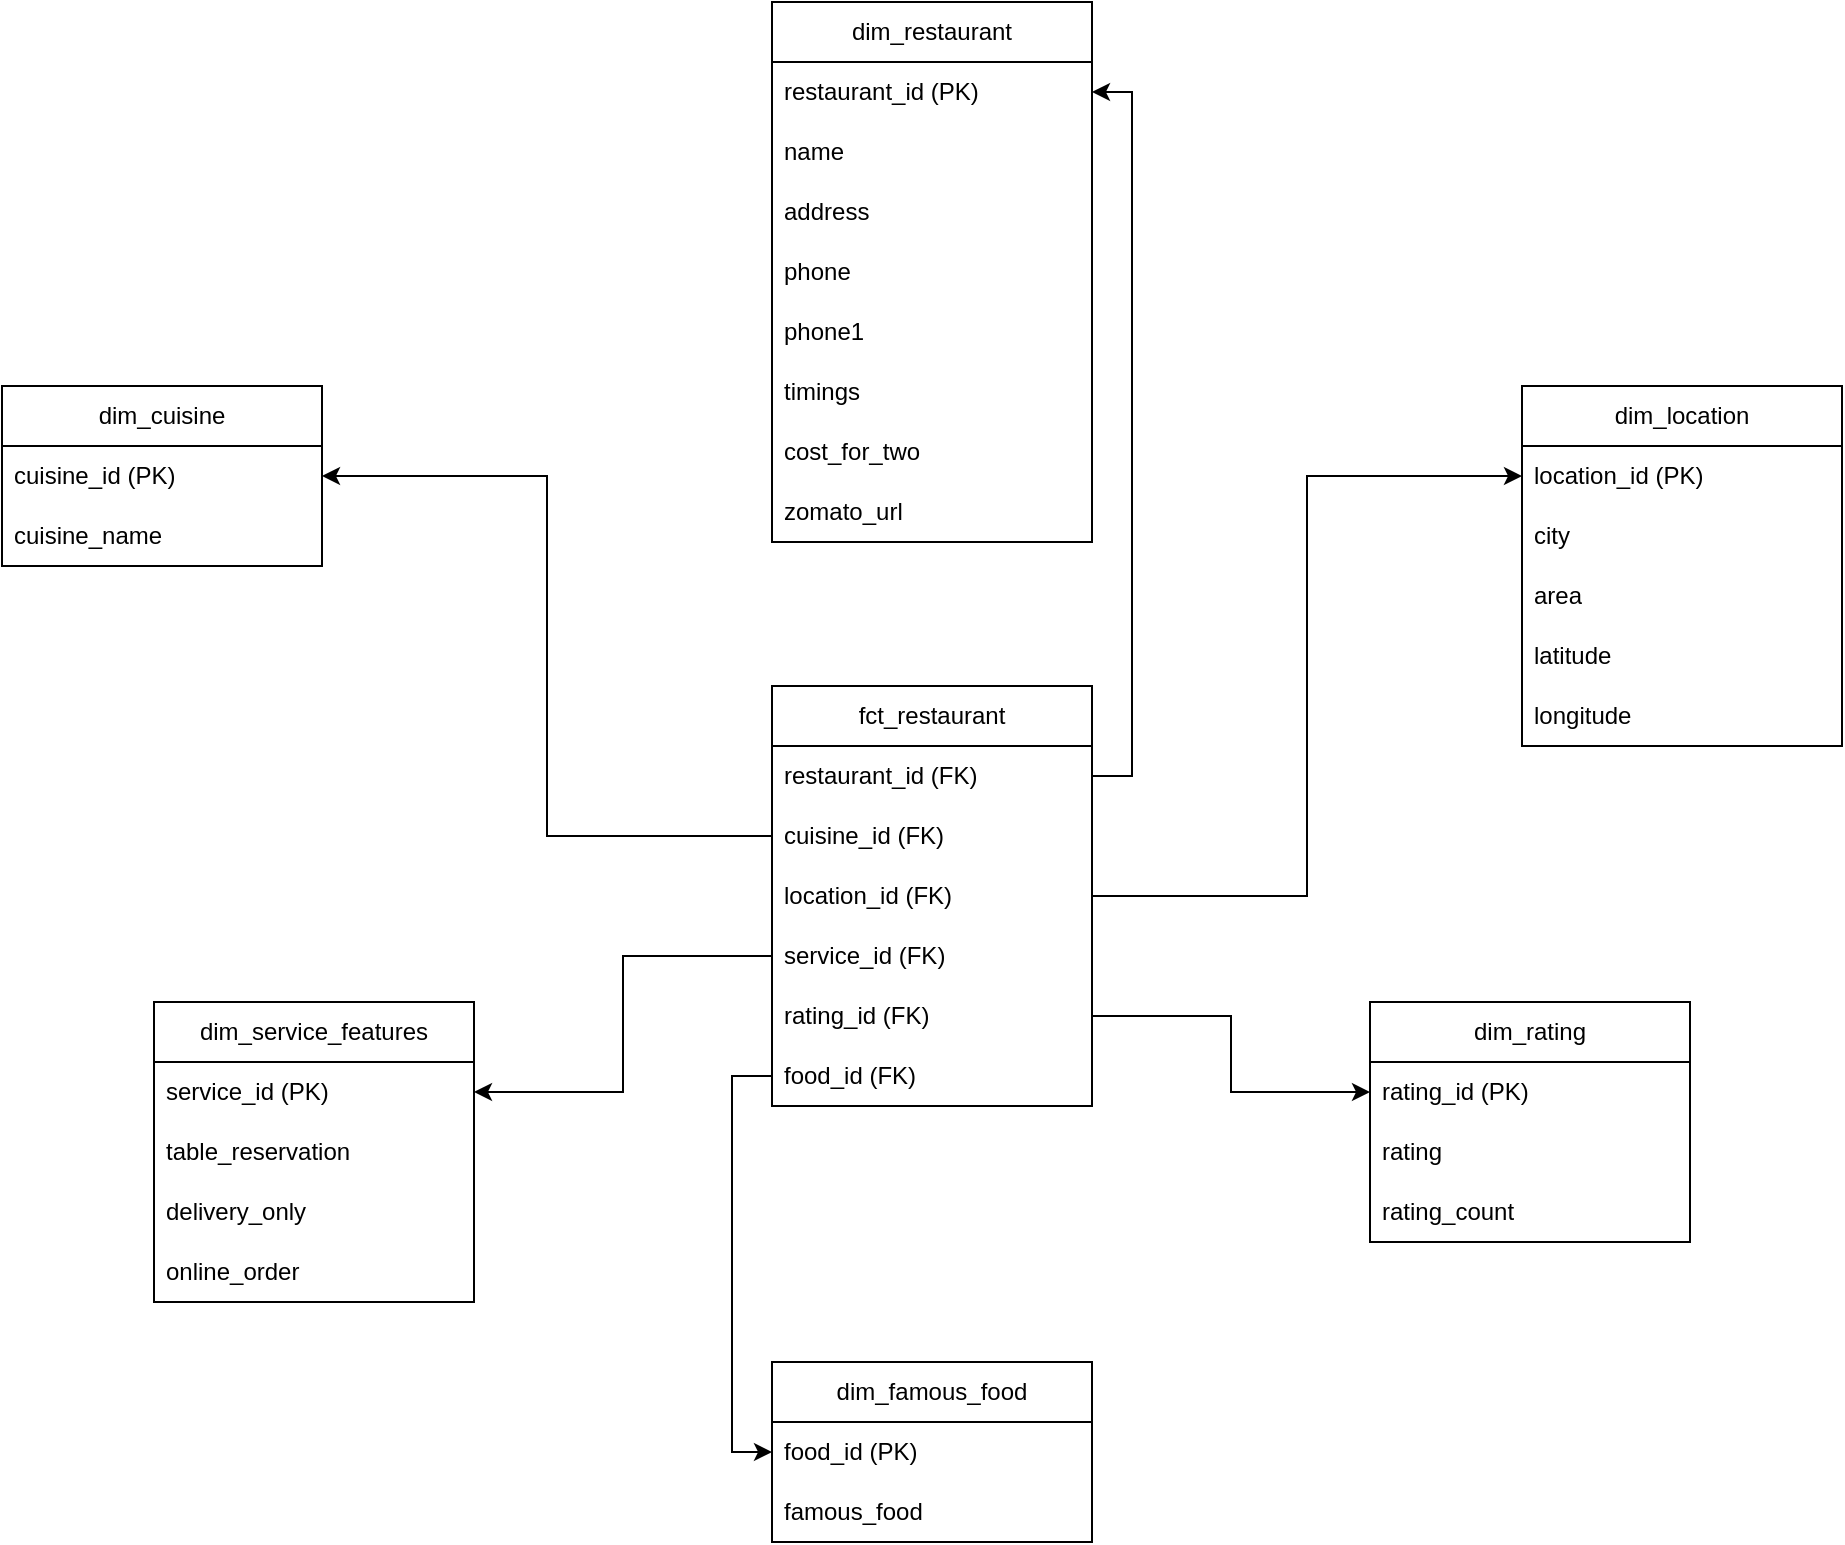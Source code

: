 <mxfile version="27.0.9">
  <diagram name="Page-1" id="J02mKTNrGEX_48eZEinU">
    <mxGraphModel dx="1285" dy="765" grid="1" gridSize="10" guides="1" tooltips="1" connect="1" arrows="1" fold="1" page="1" pageScale="1" pageWidth="1169" pageHeight="827" math="0" shadow="0">
      <root>
        <mxCell id="0" />
        <mxCell id="1" parent="0" />
        <mxCell id="0Gh_Fdl35p2zZ_riWF9m-1" value="fct_restaurant" style="swimlane;fontStyle=0;childLayout=stackLayout;horizontal=1;startSize=30;horizontalStack=0;resizeParent=1;resizeParentMax=0;resizeLast=0;collapsible=1;marginBottom=0;whiteSpace=wrap;html=1;" parent="1" vertex="1">
          <mxGeometry x="509" y="370" width="160" height="210" as="geometry" />
        </mxCell>
        <mxCell id="0Gh_Fdl35p2zZ_riWF9m-2" value="restaurant_id (FK)" style="text;strokeColor=none;fillColor=none;align=left;verticalAlign=middle;spacingLeft=4;spacingRight=4;overflow=hidden;points=[[0,0.5],[1,0.5]];portConstraint=eastwest;rotatable=0;whiteSpace=wrap;html=1;" parent="0Gh_Fdl35p2zZ_riWF9m-1" vertex="1">
          <mxGeometry y="30" width="160" height="30" as="geometry" />
        </mxCell>
        <mxCell id="0Gh_Fdl35p2zZ_riWF9m-15" value="cuisine_id&amp;nbsp;(FK)" style="text;strokeColor=none;fillColor=none;align=left;verticalAlign=middle;spacingLeft=4;spacingRight=4;overflow=hidden;points=[[0,0.5],[1,0.5]];portConstraint=eastwest;rotatable=0;whiteSpace=wrap;html=1;" parent="0Gh_Fdl35p2zZ_riWF9m-1" vertex="1">
          <mxGeometry y="60" width="160" height="30" as="geometry" />
        </mxCell>
        <mxCell id="0Gh_Fdl35p2zZ_riWF9m-16" value="location_id&amp;nbsp;(FK)" style="text;strokeColor=none;fillColor=none;align=left;verticalAlign=middle;spacingLeft=4;spacingRight=4;overflow=hidden;points=[[0,0.5],[1,0.5]];portConstraint=eastwest;rotatable=0;whiteSpace=wrap;html=1;" parent="0Gh_Fdl35p2zZ_riWF9m-1" vertex="1">
          <mxGeometry y="90" width="160" height="30" as="geometry" />
        </mxCell>
        <mxCell id="0Gh_Fdl35p2zZ_riWF9m-19" value="service_id&amp;nbsp;(FK)" style="text;strokeColor=none;fillColor=none;align=left;verticalAlign=middle;spacingLeft=4;spacingRight=4;overflow=hidden;points=[[0,0.5],[1,0.5]];portConstraint=eastwest;rotatable=0;whiteSpace=wrap;html=1;" parent="0Gh_Fdl35p2zZ_riWF9m-1" vertex="1">
          <mxGeometry y="120" width="160" height="30" as="geometry" />
        </mxCell>
        <mxCell id="0Gh_Fdl35p2zZ_riWF9m-20" value="rating_id&amp;nbsp;(FK)" style="text;strokeColor=none;fillColor=none;align=left;verticalAlign=middle;spacingLeft=4;spacingRight=4;overflow=hidden;points=[[0,0.5],[1,0.5]];portConstraint=eastwest;rotatable=0;whiteSpace=wrap;html=1;" parent="0Gh_Fdl35p2zZ_riWF9m-1" vertex="1">
          <mxGeometry y="150" width="160" height="30" as="geometry" />
        </mxCell>
        <mxCell id="n-VrgViTpLNdKda7H7wU-5" value="food_id (FK)" style="text;strokeColor=none;fillColor=none;align=left;verticalAlign=middle;spacingLeft=4;spacingRight=4;overflow=hidden;points=[[0,0.5],[1,0.5]];portConstraint=eastwest;rotatable=0;whiteSpace=wrap;html=1;" vertex="1" parent="0Gh_Fdl35p2zZ_riWF9m-1">
          <mxGeometry y="180" width="160" height="30" as="geometry" />
        </mxCell>
        <mxCell id="0Gh_Fdl35p2zZ_riWF9m-22" value="dim_cuisine" style="swimlane;fontStyle=0;childLayout=stackLayout;horizontal=1;startSize=30;horizontalStack=0;resizeParent=1;resizeParentMax=0;resizeLast=0;collapsible=1;marginBottom=0;whiteSpace=wrap;html=1;" parent="1" vertex="1">
          <mxGeometry x="124" y="220" width="160" height="90" as="geometry" />
        </mxCell>
        <mxCell id="0Gh_Fdl35p2zZ_riWF9m-23" value="cuisine_id (PK)" style="text;strokeColor=none;fillColor=none;align=left;verticalAlign=middle;spacingLeft=4;spacingRight=4;overflow=hidden;points=[[0,0.5],[1,0.5]];portConstraint=eastwest;rotatable=0;whiteSpace=wrap;html=1;" parent="0Gh_Fdl35p2zZ_riWF9m-22" vertex="1">
          <mxGeometry y="30" width="160" height="30" as="geometry" />
        </mxCell>
        <mxCell id="0Gh_Fdl35p2zZ_riWF9m-24" value="cuisine_name" style="text;strokeColor=none;fillColor=none;align=left;verticalAlign=middle;spacingLeft=4;spacingRight=4;overflow=hidden;points=[[0,0.5],[1,0.5]];portConstraint=eastwest;rotatable=0;whiteSpace=wrap;html=1;" parent="0Gh_Fdl35p2zZ_riWF9m-22" vertex="1">
          <mxGeometry y="60" width="160" height="30" as="geometry" />
        </mxCell>
        <mxCell id="0Gh_Fdl35p2zZ_riWF9m-33" value="dim_service_features" style="swimlane;fontStyle=0;childLayout=stackLayout;horizontal=1;startSize=30;horizontalStack=0;resizeParent=1;resizeParentMax=0;resizeLast=0;collapsible=1;marginBottom=0;whiteSpace=wrap;html=1;" parent="1" vertex="1">
          <mxGeometry x="200" y="528" width="160" height="150" as="geometry" />
        </mxCell>
        <mxCell id="0Gh_Fdl35p2zZ_riWF9m-34" value="service_id&amp;nbsp;(PK)" style="text;strokeColor=none;fillColor=none;align=left;verticalAlign=middle;spacingLeft=4;spacingRight=4;overflow=hidden;points=[[0,0.5],[1,0.5]];portConstraint=eastwest;rotatable=0;whiteSpace=wrap;html=1;" parent="0Gh_Fdl35p2zZ_riWF9m-33" vertex="1">
          <mxGeometry y="30" width="160" height="30" as="geometry" />
        </mxCell>
        <mxCell id="0Gh_Fdl35p2zZ_riWF9m-35" value="table_reservation" style="text;strokeColor=none;fillColor=none;align=left;verticalAlign=middle;spacingLeft=4;spacingRight=4;overflow=hidden;points=[[0,0.5],[1,0.5]];portConstraint=eastwest;rotatable=0;whiteSpace=wrap;html=1;" parent="0Gh_Fdl35p2zZ_riWF9m-33" vertex="1">
          <mxGeometry y="60" width="160" height="30" as="geometry" />
        </mxCell>
        <mxCell id="0Gh_Fdl35p2zZ_riWF9m-36" value="delivery_only" style="text;strokeColor=none;fillColor=none;align=left;verticalAlign=middle;spacingLeft=4;spacingRight=4;overflow=hidden;points=[[0,0.5],[1,0.5]];portConstraint=eastwest;rotatable=0;whiteSpace=wrap;html=1;" parent="0Gh_Fdl35p2zZ_riWF9m-33" vertex="1">
          <mxGeometry y="90" width="160" height="30" as="geometry" />
        </mxCell>
        <mxCell id="0Gh_Fdl35p2zZ_riWF9m-37" value="online_order" style="text;strokeColor=none;fillColor=none;align=left;verticalAlign=middle;spacingLeft=4;spacingRight=4;overflow=hidden;points=[[0,0.5],[1,0.5]];portConstraint=eastwest;rotatable=0;whiteSpace=wrap;html=1;" parent="0Gh_Fdl35p2zZ_riWF9m-33" vertex="1">
          <mxGeometry y="120" width="160" height="30" as="geometry" />
        </mxCell>
        <mxCell id="0Gh_Fdl35p2zZ_riWF9m-39" value="dim_rating" style="swimlane;fontStyle=0;childLayout=stackLayout;horizontal=1;startSize=30;horizontalStack=0;resizeParent=1;resizeParentMax=0;resizeLast=0;collapsible=1;marginBottom=0;whiteSpace=wrap;html=1;" parent="1" vertex="1">
          <mxGeometry x="808" y="528" width="160" height="120" as="geometry" />
        </mxCell>
        <mxCell id="0Gh_Fdl35p2zZ_riWF9m-40" value="rating_id&amp;nbsp;(PK)" style="text;strokeColor=none;fillColor=none;align=left;verticalAlign=middle;spacingLeft=4;spacingRight=4;overflow=hidden;points=[[0,0.5],[1,0.5]];portConstraint=eastwest;rotatable=0;whiteSpace=wrap;html=1;" parent="0Gh_Fdl35p2zZ_riWF9m-39" vertex="1">
          <mxGeometry y="30" width="160" height="30" as="geometry" />
        </mxCell>
        <mxCell id="0Gh_Fdl35p2zZ_riWF9m-44" value="rating" style="text;strokeColor=none;fillColor=none;align=left;verticalAlign=middle;spacingLeft=4;spacingRight=4;overflow=hidden;points=[[0,0.5],[1,0.5]];portConstraint=eastwest;rotatable=0;whiteSpace=wrap;html=1;" parent="0Gh_Fdl35p2zZ_riWF9m-39" vertex="1">
          <mxGeometry y="60" width="160" height="30" as="geometry" />
        </mxCell>
        <mxCell id="0Gh_Fdl35p2zZ_riWF9m-41" value="rating_count" style="text;strokeColor=none;fillColor=none;align=left;verticalAlign=middle;spacingLeft=4;spacingRight=4;overflow=hidden;points=[[0,0.5],[1,0.5]];portConstraint=eastwest;rotatable=0;whiteSpace=wrap;html=1;" parent="0Gh_Fdl35p2zZ_riWF9m-39" vertex="1">
          <mxGeometry y="90" width="160" height="30" as="geometry" />
        </mxCell>
        <mxCell id="0Gh_Fdl35p2zZ_riWF9m-45" value="dim_location" style="swimlane;fontStyle=0;childLayout=stackLayout;horizontal=1;startSize=30;horizontalStack=0;resizeParent=1;resizeParentMax=0;resizeLast=0;collapsible=1;marginBottom=0;whiteSpace=wrap;html=1;" parent="1" vertex="1">
          <mxGeometry x="884" y="220" width="160" height="180" as="geometry" />
        </mxCell>
        <mxCell id="0Gh_Fdl35p2zZ_riWF9m-46" value="location_id&amp;nbsp;(PK)" style="text;strokeColor=none;fillColor=none;align=left;verticalAlign=middle;spacingLeft=4;spacingRight=4;overflow=hidden;points=[[0,0.5],[1,0.5]];portConstraint=eastwest;rotatable=0;whiteSpace=wrap;html=1;" parent="0Gh_Fdl35p2zZ_riWF9m-45" vertex="1">
          <mxGeometry y="30" width="160" height="30" as="geometry" />
        </mxCell>
        <mxCell id="0Gh_Fdl35p2zZ_riWF9m-47" value="city" style="text;strokeColor=none;fillColor=none;align=left;verticalAlign=middle;spacingLeft=4;spacingRight=4;overflow=hidden;points=[[0,0.5],[1,0.5]];portConstraint=eastwest;rotatable=0;whiteSpace=wrap;html=1;" parent="0Gh_Fdl35p2zZ_riWF9m-45" vertex="1">
          <mxGeometry y="60" width="160" height="30" as="geometry" />
        </mxCell>
        <mxCell id="0Gh_Fdl35p2zZ_riWF9m-48" value="area" style="text;strokeColor=none;fillColor=none;align=left;verticalAlign=middle;spacingLeft=4;spacingRight=4;overflow=hidden;points=[[0,0.5],[1,0.5]];portConstraint=eastwest;rotatable=0;whiteSpace=wrap;html=1;" parent="0Gh_Fdl35p2zZ_riWF9m-45" vertex="1">
          <mxGeometry y="90" width="160" height="30" as="geometry" />
        </mxCell>
        <mxCell id="0Gh_Fdl35p2zZ_riWF9m-49" value="latitude" style="text;strokeColor=none;fillColor=none;align=left;verticalAlign=middle;spacingLeft=4;spacingRight=4;overflow=hidden;points=[[0,0.5],[1,0.5]];portConstraint=eastwest;rotatable=0;whiteSpace=wrap;html=1;" parent="0Gh_Fdl35p2zZ_riWF9m-45" vertex="1">
          <mxGeometry y="120" width="160" height="30" as="geometry" />
        </mxCell>
        <mxCell id="0Gh_Fdl35p2zZ_riWF9m-50" value="longitude" style="text;strokeColor=none;fillColor=none;align=left;verticalAlign=middle;spacingLeft=4;spacingRight=4;overflow=hidden;points=[[0,0.5],[1,0.5]];portConstraint=eastwest;rotatable=0;whiteSpace=wrap;html=1;" parent="0Gh_Fdl35p2zZ_riWF9m-45" vertex="1">
          <mxGeometry y="150" width="160" height="30" as="geometry" />
        </mxCell>
        <mxCell id="0Gh_Fdl35p2zZ_riWF9m-53" style="edgeStyle=orthogonalEdgeStyle;rounded=0;orthogonalLoop=1;jettySize=auto;html=1;exitX=0;exitY=0.5;exitDx=0;exitDy=0;entryX=1;entryY=0.5;entryDx=0;entryDy=0;" parent="1" source="0Gh_Fdl35p2zZ_riWF9m-15" target="0Gh_Fdl35p2zZ_riWF9m-23" edge="1">
          <mxGeometry relative="1" as="geometry" />
        </mxCell>
        <mxCell id="0Gh_Fdl35p2zZ_riWF9m-54" style="edgeStyle=orthogonalEdgeStyle;rounded=0;orthogonalLoop=1;jettySize=auto;html=1;exitX=0;exitY=0.5;exitDx=0;exitDy=0;entryX=1;entryY=0.5;entryDx=0;entryDy=0;" parent="1" source="0Gh_Fdl35p2zZ_riWF9m-19" target="0Gh_Fdl35p2zZ_riWF9m-34" edge="1">
          <mxGeometry relative="1" as="geometry" />
        </mxCell>
        <mxCell id="0Gh_Fdl35p2zZ_riWF9m-55" style="edgeStyle=orthogonalEdgeStyle;rounded=0;orthogonalLoop=1;jettySize=auto;html=1;entryX=0;entryY=0.5;entryDx=0;entryDy=0;" parent="1" source="0Gh_Fdl35p2zZ_riWF9m-16" target="0Gh_Fdl35p2zZ_riWF9m-46" edge="1">
          <mxGeometry relative="1" as="geometry" />
        </mxCell>
        <mxCell id="0Gh_Fdl35p2zZ_riWF9m-56" style="edgeStyle=orthogonalEdgeStyle;rounded=0;orthogonalLoop=1;jettySize=auto;html=1;exitX=1;exitY=0.5;exitDx=0;exitDy=0;entryX=0;entryY=0.5;entryDx=0;entryDy=0;" parent="1" source="0Gh_Fdl35p2zZ_riWF9m-20" target="0Gh_Fdl35p2zZ_riWF9m-40" edge="1">
          <mxGeometry relative="1" as="geometry" />
        </mxCell>
        <mxCell id="FttascD4ftwYAkvlc83N-3" value="dim_restaurant" style="swimlane;fontStyle=0;childLayout=stackLayout;horizontal=1;startSize=30;horizontalStack=0;resizeParent=1;resizeParentMax=0;resizeLast=0;collapsible=1;marginBottom=0;whiteSpace=wrap;html=1;" parent="1" vertex="1">
          <mxGeometry x="509" y="28" width="160" height="270" as="geometry" />
        </mxCell>
        <mxCell id="FttascD4ftwYAkvlc83N-4" value="restaurant_id (PK)" style="text;strokeColor=none;fillColor=none;align=left;verticalAlign=middle;spacingLeft=4;spacingRight=4;overflow=hidden;points=[[0,0.5],[1,0.5]];portConstraint=eastwest;rotatable=0;whiteSpace=wrap;html=1;" parent="FttascD4ftwYAkvlc83N-3" vertex="1">
          <mxGeometry y="30" width="160" height="30" as="geometry" />
        </mxCell>
        <mxCell id="0Gh_Fdl35p2zZ_riWF9m-3" value="name" style="text;strokeColor=none;fillColor=none;align=left;verticalAlign=middle;spacingLeft=4;spacingRight=4;overflow=hidden;points=[[0,0.5],[1,0.5]];portConstraint=eastwest;rotatable=0;whiteSpace=wrap;html=1;" parent="FttascD4ftwYAkvlc83N-3" vertex="1">
          <mxGeometry y="60" width="160" height="30" as="geometry" />
        </mxCell>
        <mxCell id="FttascD4ftwYAkvlc83N-1" value="address" style="text;strokeColor=none;fillColor=none;align=left;verticalAlign=middle;spacingLeft=4;spacingRight=4;overflow=hidden;points=[[0,0.5],[1,0.5]];portConstraint=eastwest;rotatable=0;whiteSpace=wrap;html=1;" parent="FttascD4ftwYAkvlc83N-3" vertex="1">
          <mxGeometry y="90" width="160" height="30" as="geometry" />
        </mxCell>
        <mxCell id="FttascD4ftwYAkvlc83N-2" value="phone" style="text;strokeColor=none;fillColor=none;align=left;verticalAlign=middle;spacingLeft=4;spacingRight=4;overflow=hidden;points=[[0,0.5],[1,0.5]];portConstraint=eastwest;rotatable=0;whiteSpace=wrap;html=1;" parent="FttascD4ftwYAkvlc83N-3" vertex="1">
          <mxGeometry y="120" width="160" height="30" as="geometry" />
        </mxCell>
        <mxCell id="-iVqIQNphag082LaQmmb-1" value="phone1" style="text;strokeColor=none;fillColor=none;align=left;verticalAlign=middle;spacingLeft=4;spacingRight=4;overflow=hidden;points=[[0,0.5],[1,0.5]];portConstraint=eastwest;rotatable=0;whiteSpace=wrap;html=1;" parent="FttascD4ftwYAkvlc83N-3" vertex="1">
          <mxGeometry y="150" width="160" height="30" as="geometry" />
        </mxCell>
        <mxCell id="0Gh_Fdl35p2zZ_riWF9m-51" value="timings" style="text;strokeColor=none;fillColor=none;align=left;verticalAlign=middle;spacingLeft=4;spacingRight=4;overflow=hidden;points=[[0,0.5],[1,0.5]];portConstraint=eastwest;rotatable=0;whiteSpace=wrap;html=1;" parent="FttascD4ftwYAkvlc83N-3" vertex="1">
          <mxGeometry y="180" width="160" height="30" as="geometry" />
        </mxCell>
        <mxCell id="0Gh_Fdl35p2zZ_riWF9m-26" value="cost_for_two" style="text;strokeColor=none;fillColor=none;align=left;verticalAlign=middle;spacingLeft=4;spacingRight=4;overflow=hidden;points=[[0,0.5],[1,0.5]];portConstraint=eastwest;rotatable=0;whiteSpace=wrap;html=1;" parent="FttascD4ftwYAkvlc83N-3" vertex="1">
          <mxGeometry y="210" width="160" height="30" as="geometry" />
        </mxCell>
        <mxCell id="0Gh_Fdl35p2zZ_riWF9m-21" value="zomato_url" style="text;strokeColor=none;fillColor=none;align=left;verticalAlign=middle;spacingLeft=4;spacingRight=4;overflow=hidden;points=[[0,0.5],[1,0.5]];portConstraint=eastwest;rotatable=0;whiteSpace=wrap;html=1;" parent="FttascD4ftwYAkvlc83N-3" vertex="1">
          <mxGeometry y="240" width="160" height="30" as="geometry" />
        </mxCell>
        <mxCell id="FttascD4ftwYAkvlc83N-9" style="edgeStyle=orthogonalEdgeStyle;rounded=0;orthogonalLoop=1;jettySize=auto;html=1;exitX=1;exitY=0.5;exitDx=0;exitDy=0;entryX=1;entryY=0.5;entryDx=0;entryDy=0;" parent="1" source="0Gh_Fdl35p2zZ_riWF9m-2" target="FttascD4ftwYAkvlc83N-4" edge="1">
          <mxGeometry relative="1" as="geometry" />
        </mxCell>
        <mxCell id="n-VrgViTpLNdKda7H7wU-1" value="dim_famous_food" style="swimlane;fontStyle=0;childLayout=stackLayout;horizontal=1;startSize=30;horizontalStack=0;resizeParent=1;resizeParentMax=0;resizeLast=0;collapsible=1;marginBottom=0;whiteSpace=wrap;html=1;" vertex="1" parent="1">
          <mxGeometry x="509" y="708" width="160" height="90" as="geometry" />
        </mxCell>
        <mxCell id="n-VrgViTpLNdKda7H7wU-2" value="food_id&amp;nbsp;(PK)" style="text;strokeColor=none;fillColor=none;align=left;verticalAlign=middle;spacingLeft=4;spacingRight=4;overflow=hidden;points=[[0,0.5],[1,0.5]];portConstraint=eastwest;rotatable=0;whiteSpace=wrap;html=1;" vertex="1" parent="n-VrgViTpLNdKda7H7wU-1">
          <mxGeometry y="30" width="160" height="30" as="geometry" />
        </mxCell>
        <mxCell id="n-VrgViTpLNdKda7H7wU-3" value="famous_food" style="text;strokeColor=none;fillColor=none;align=left;verticalAlign=middle;spacingLeft=4;spacingRight=4;overflow=hidden;points=[[0,0.5],[1,0.5]];portConstraint=eastwest;rotatable=0;whiteSpace=wrap;html=1;" vertex="1" parent="n-VrgViTpLNdKda7H7wU-1">
          <mxGeometry y="60" width="160" height="30" as="geometry" />
        </mxCell>
        <mxCell id="n-VrgViTpLNdKda7H7wU-7" style="edgeStyle=orthogonalEdgeStyle;rounded=0;orthogonalLoop=1;jettySize=auto;html=1;exitX=0;exitY=0.5;exitDx=0;exitDy=0;entryX=0;entryY=0.5;entryDx=0;entryDy=0;" edge="1" parent="1" source="n-VrgViTpLNdKda7H7wU-5" target="n-VrgViTpLNdKda7H7wU-2">
          <mxGeometry relative="1" as="geometry" />
        </mxCell>
      </root>
    </mxGraphModel>
  </diagram>
</mxfile>
